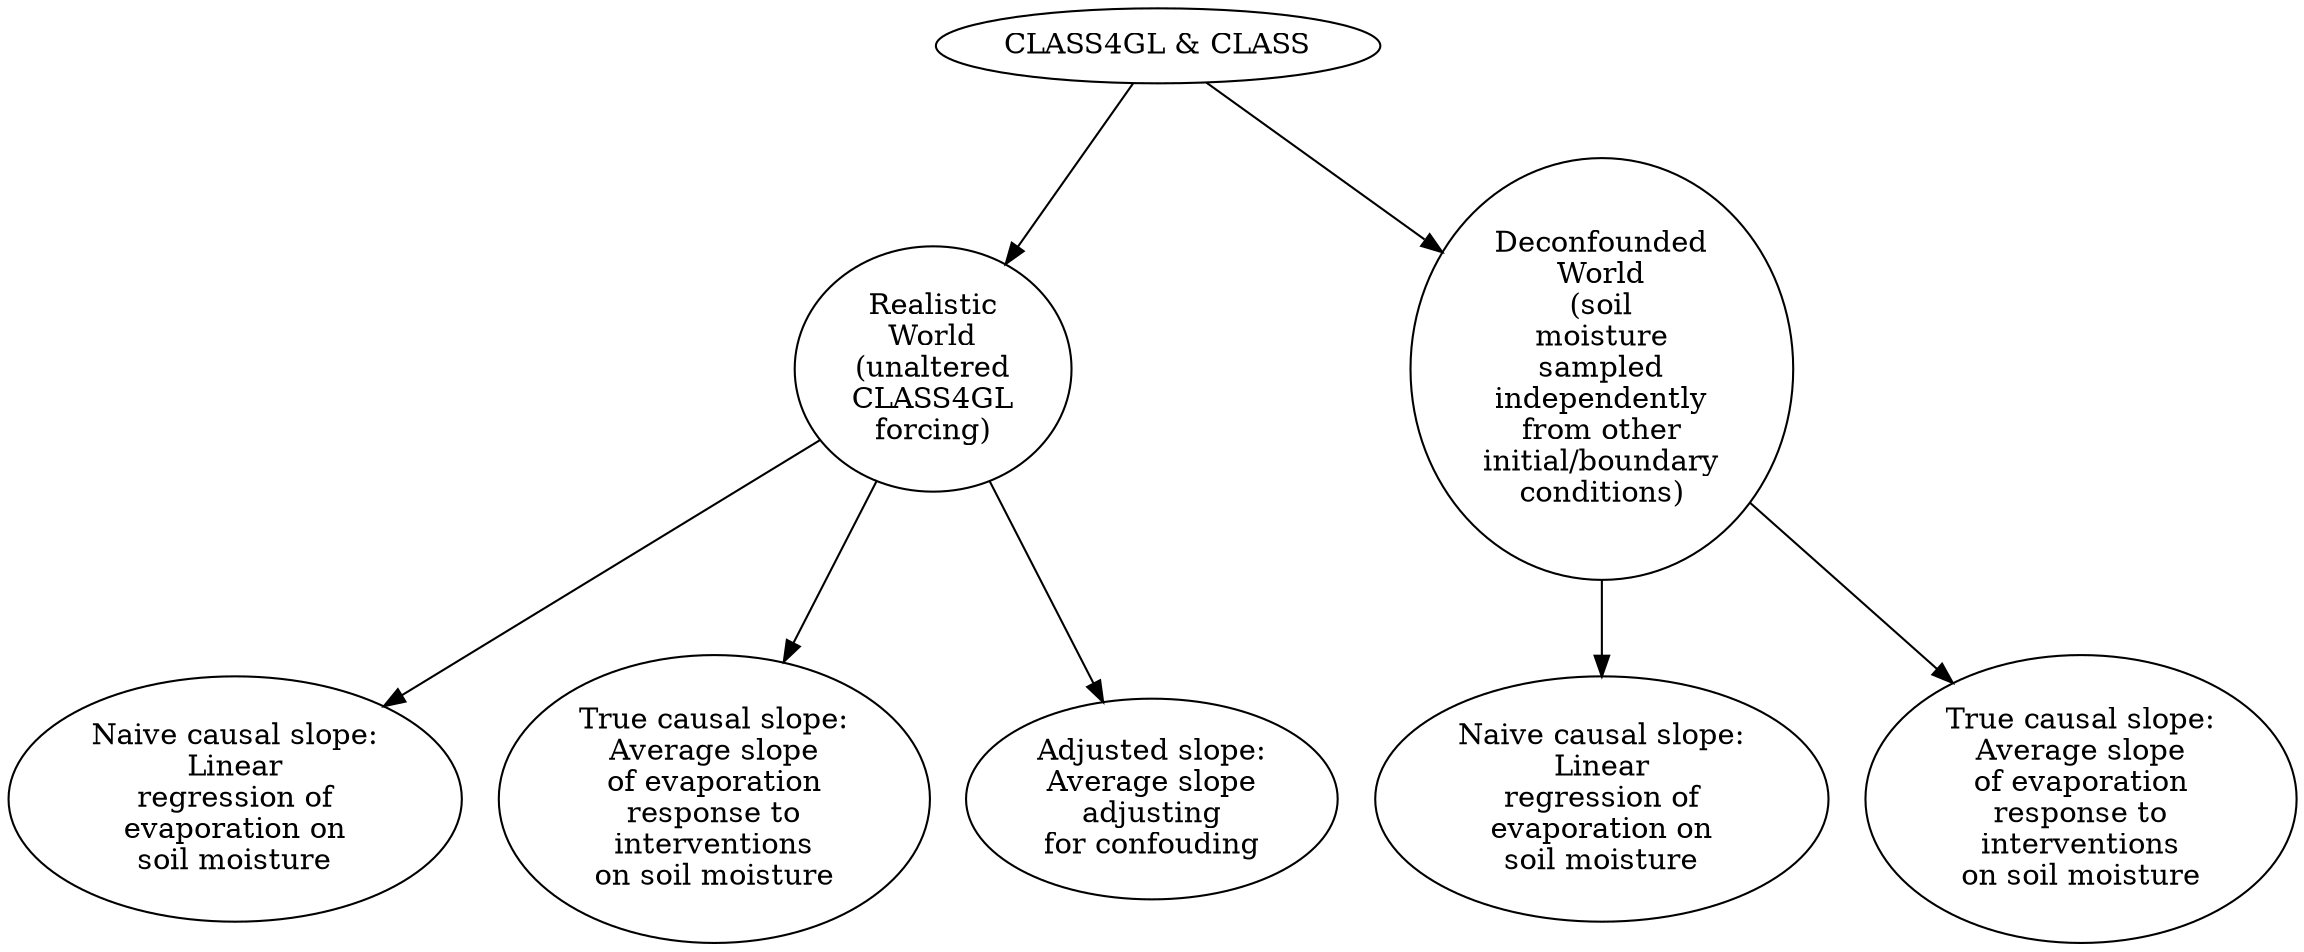 digraph G {

        class[label="CLASS4GL & CLASS"];
        realistic[label="Realistic\nWorld\n(unaltered\nCLASS4GL\nforcing)"];
        deconfounded[label="Deconfounded\nWorld\n(soil\nmoisture\nsampled\nindependently\nfrom other\ninitial/boundary\nconditions)"];
        naive[label="Naive causal slope:\nLinear\nregression of\nevaporation on\nsoil moisture"];
        naive_de[label="Naive causal slope:\nLinear\nregression of\nevaporation on\nsoil moisture"];
        true[label="True causal slope:\nAverage slope\nof evaporation\nresponse to\ninterventions\non soil moisture"];
        true_de[label="True causal slope:\nAverage slope\nof evaporation\nresponse to\ninterventions\non soil moisture"];
        adjusted[label="Adjusted slope:\nAverage slope\nadjusting\nfor confouding"];

        class -> realistic;
        class -> deconfounded;

        realistic -> true;
        realistic -> naive;
        realistic -> adjusted;

        deconfounded -> true_de;
        deconfounded -> naive_de;

}
